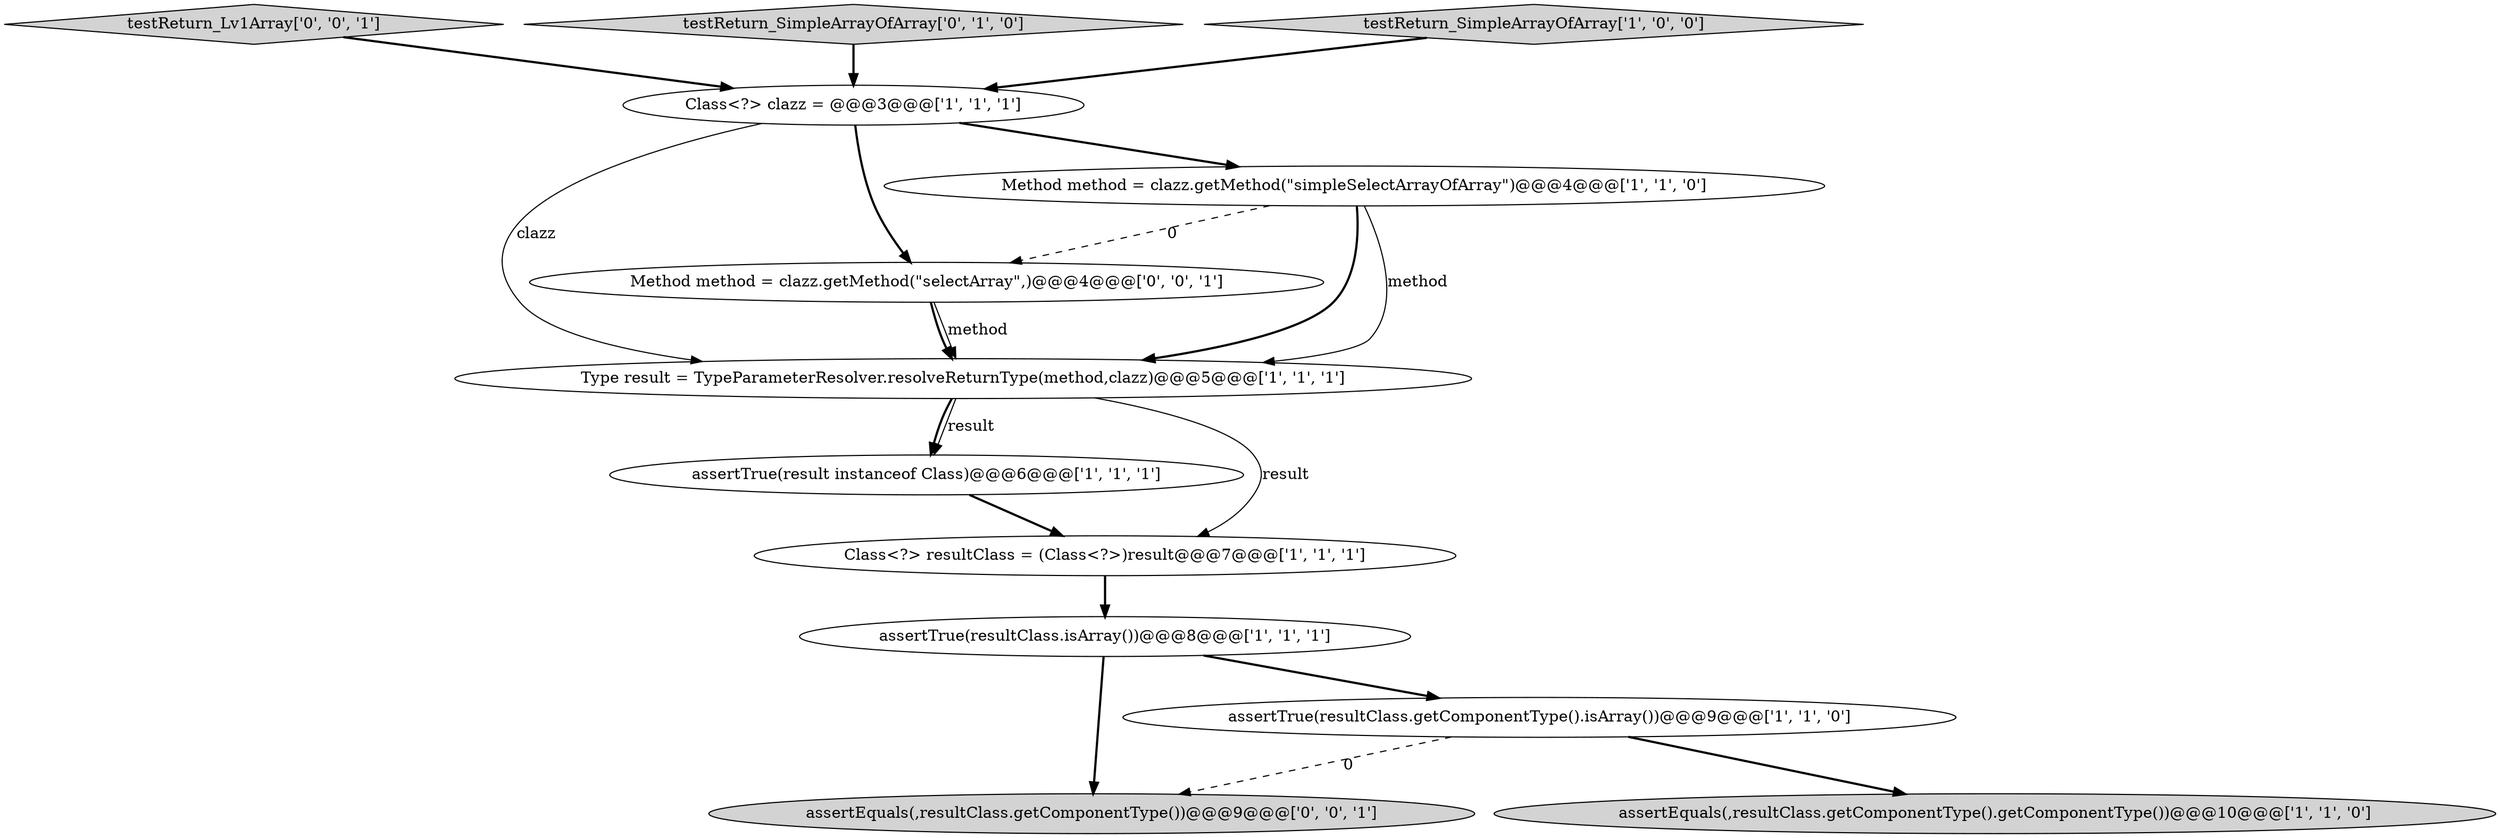 digraph {
1 [style = filled, label = "assertTrue(resultClass.isArray())@@@8@@@['1', '1', '1']", fillcolor = white, shape = ellipse image = "AAA0AAABBB1BBB"];
2 [style = filled, label = "Class<?> clazz = @@@3@@@['1', '1', '1']", fillcolor = white, shape = ellipse image = "AAA0AAABBB1BBB"];
10 [style = filled, label = "testReturn_Lv1Array['0', '0', '1']", fillcolor = lightgray, shape = diamond image = "AAA0AAABBB3BBB"];
5 [style = filled, label = "assertTrue(result instanceof Class)@@@6@@@['1', '1', '1']", fillcolor = white, shape = ellipse image = "AAA0AAABBB1BBB"];
12 [style = filled, label = "Method method = clazz.getMethod(\"selectArray\",)@@@4@@@['0', '0', '1']", fillcolor = white, shape = ellipse image = "AAA0AAABBB3BBB"];
6 [style = filled, label = "assertEquals(,resultClass.getComponentType().getComponentType())@@@10@@@['1', '1', '0']", fillcolor = lightgray, shape = ellipse image = "AAA0AAABBB1BBB"];
3 [style = filled, label = "Class<?> resultClass = (Class<?>)result@@@7@@@['1', '1', '1']", fillcolor = white, shape = ellipse image = "AAA0AAABBB1BBB"];
11 [style = filled, label = "assertEquals(,resultClass.getComponentType())@@@9@@@['0', '0', '1']", fillcolor = lightgray, shape = ellipse image = "AAA0AAABBB3BBB"];
9 [style = filled, label = "testReturn_SimpleArrayOfArray['0', '1', '0']", fillcolor = lightgray, shape = diamond image = "AAA0AAABBB2BBB"];
8 [style = filled, label = "Type result = TypeParameterResolver.resolveReturnType(method,clazz)@@@5@@@['1', '1', '1']", fillcolor = white, shape = ellipse image = "AAA0AAABBB1BBB"];
4 [style = filled, label = "assertTrue(resultClass.getComponentType().isArray())@@@9@@@['1', '1', '0']", fillcolor = white, shape = ellipse image = "AAA0AAABBB1BBB"];
0 [style = filled, label = "Method method = clazz.getMethod(\"simpleSelectArrayOfArray\")@@@4@@@['1', '1', '0']", fillcolor = white, shape = ellipse image = "AAA0AAABBB1BBB"];
7 [style = filled, label = "testReturn_SimpleArrayOfArray['1', '0', '0']", fillcolor = lightgray, shape = diamond image = "AAA0AAABBB1BBB"];
5->3 [style = bold, label=""];
8->5 [style = solid, label="result"];
12->8 [style = solid, label="method"];
1->4 [style = bold, label=""];
10->2 [style = bold, label=""];
2->0 [style = bold, label=""];
2->8 [style = solid, label="clazz"];
8->3 [style = solid, label="result"];
4->11 [style = dashed, label="0"];
0->12 [style = dashed, label="0"];
8->5 [style = bold, label=""];
3->1 [style = bold, label=""];
4->6 [style = bold, label=""];
7->2 [style = bold, label=""];
9->2 [style = bold, label=""];
12->8 [style = bold, label=""];
0->8 [style = solid, label="method"];
2->12 [style = bold, label=""];
1->11 [style = bold, label=""];
0->8 [style = bold, label=""];
}
